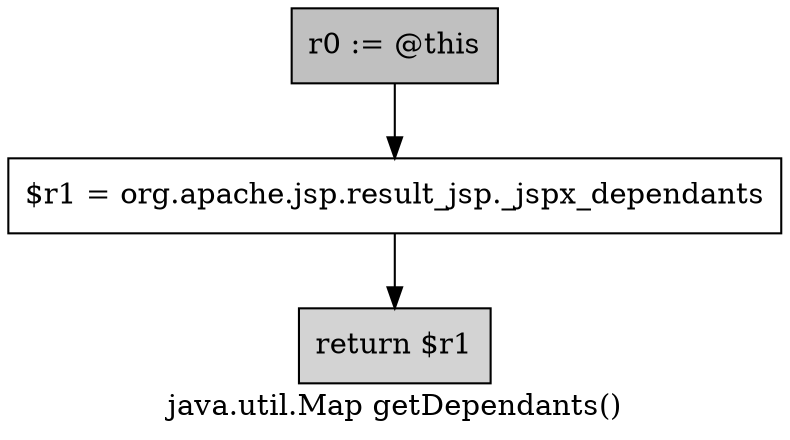 digraph "java.util.Map getDependants()" {
    label="java.util.Map getDependants()";
    node [shape=box];
    "0" [style=filled,fillcolor=gray,label="r0 := @this",];
    "1" [label="$r1 = org.apache.jsp.result_jsp._jspx_dependants",];
    "0"->"1";
    "2" [style=filled,fillcolor=lightgray,label="return $r1",];
    "1"->"2";
}
